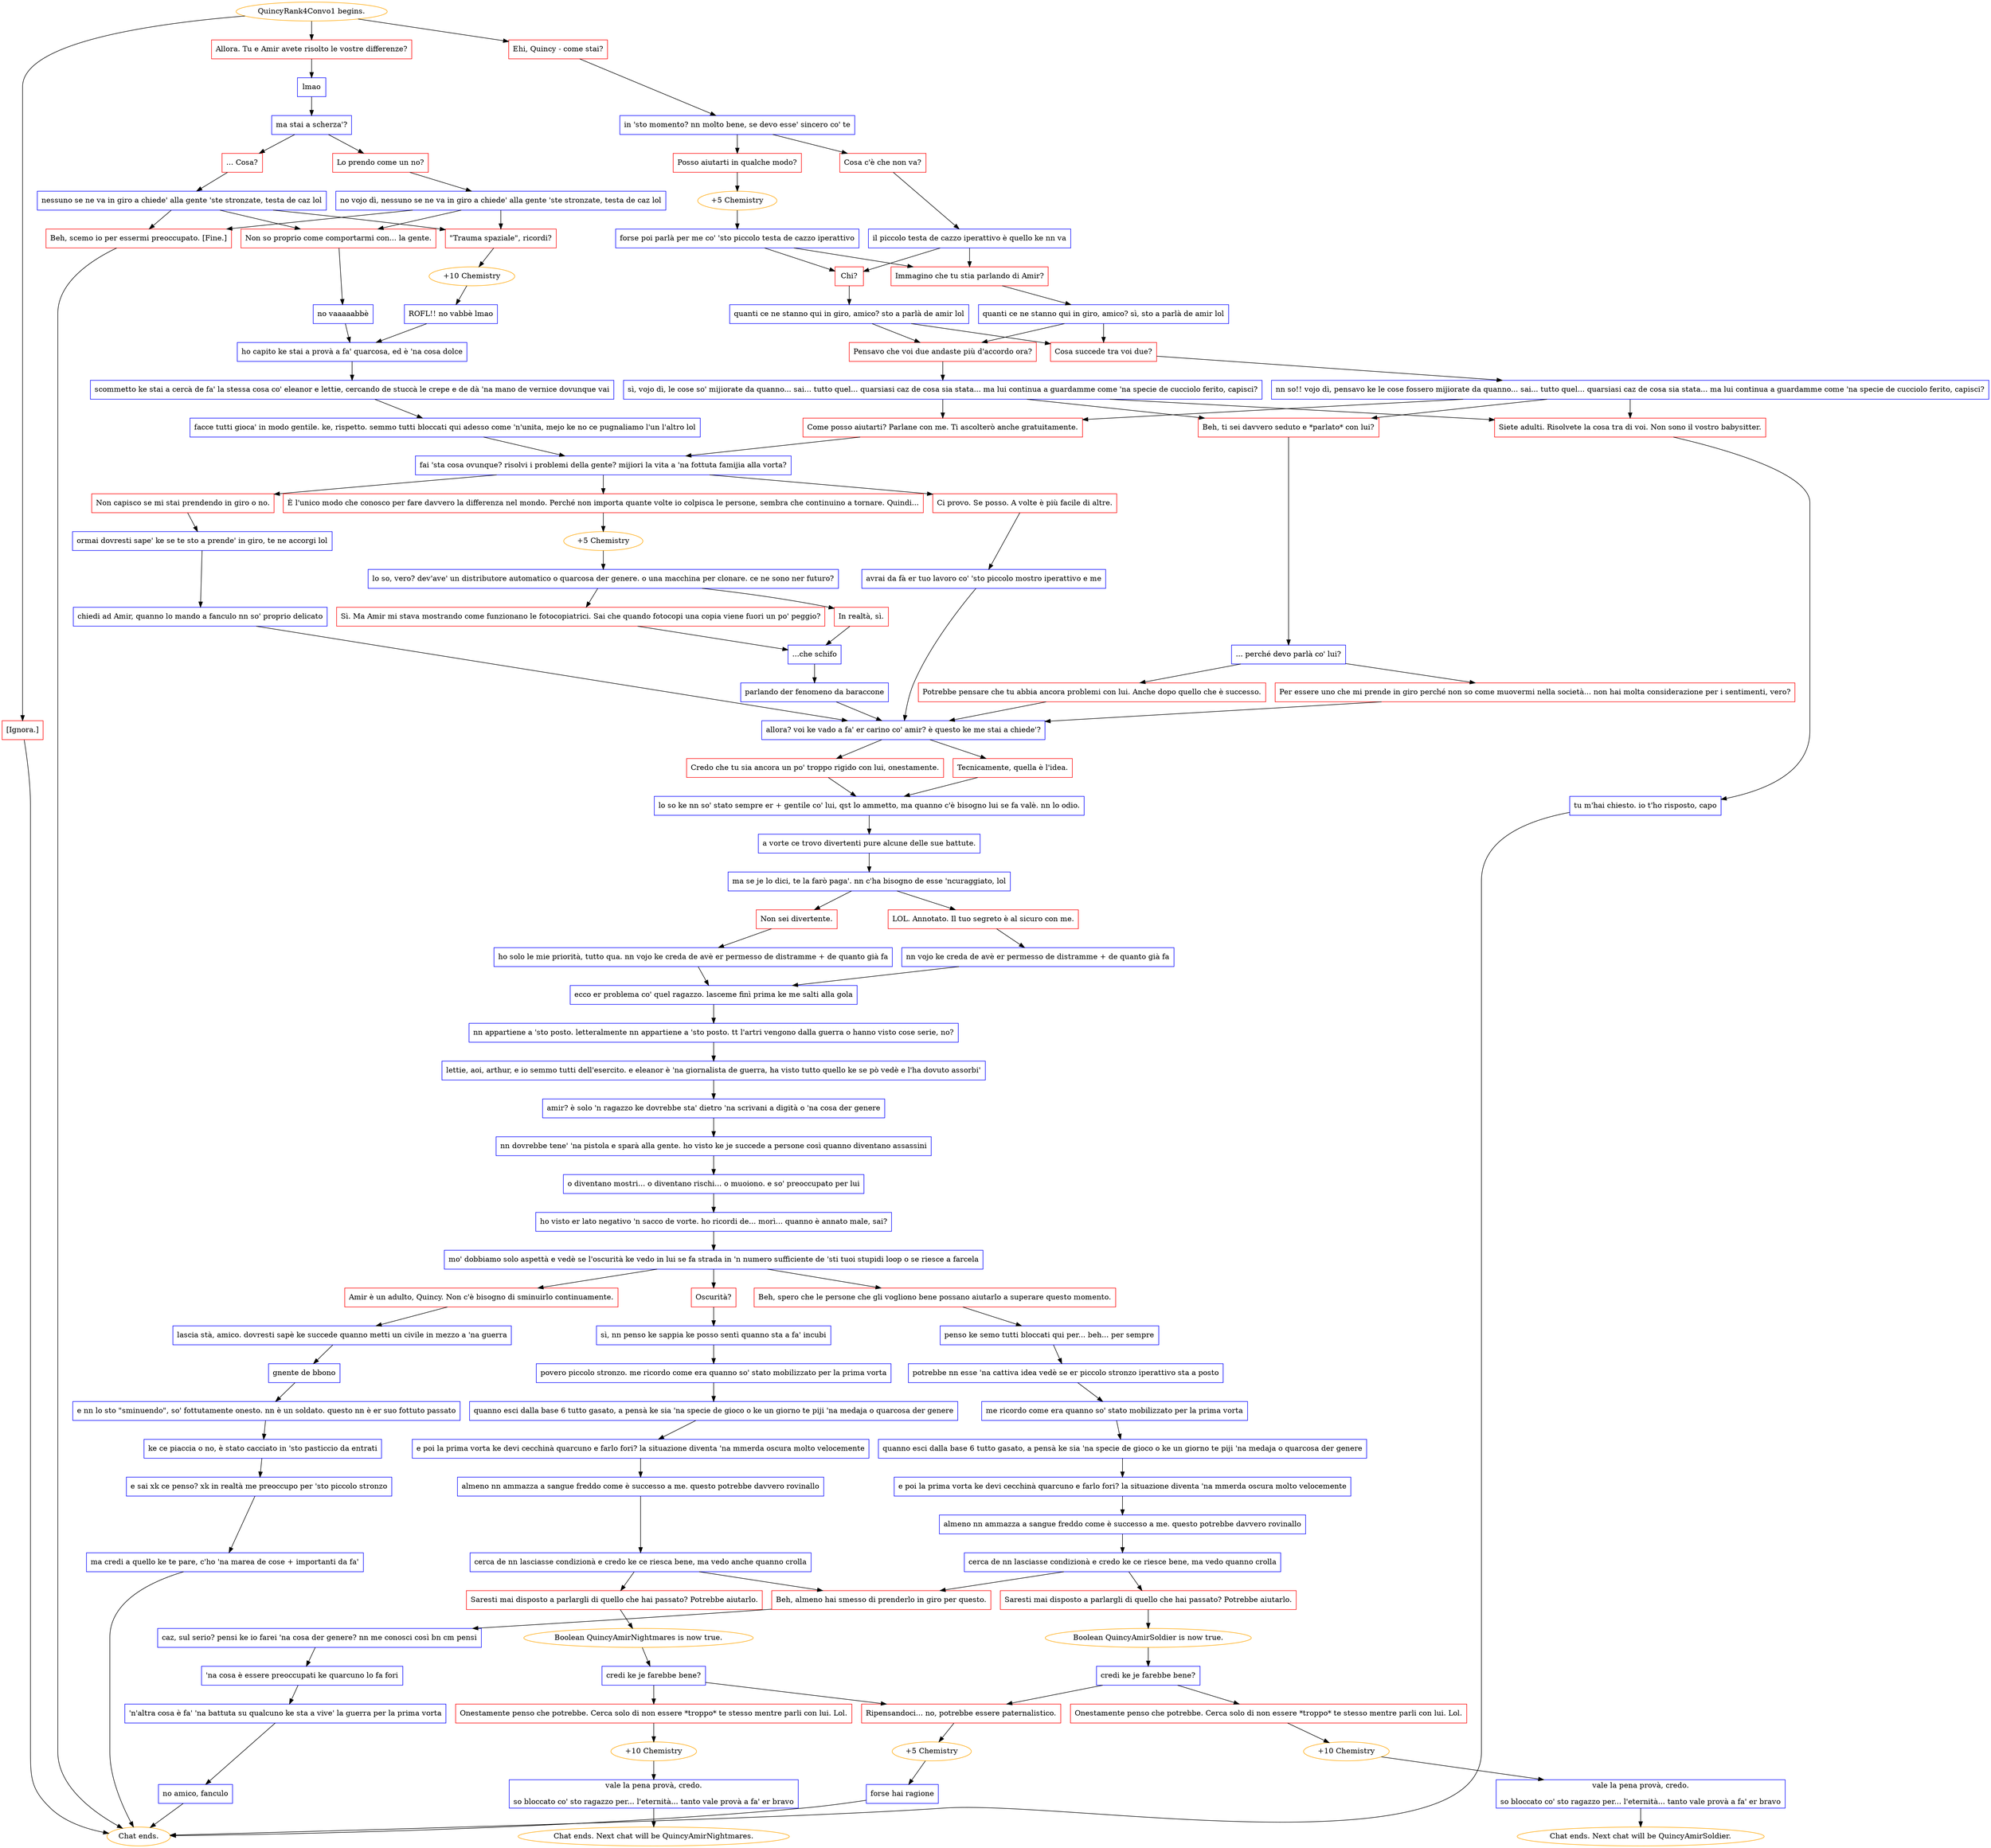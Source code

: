 digraph {
	"QuincyRank4Convo1 begins." [color=orange];
		"QuincyRank4Convo1 begins." -> j3737748864;
		"QuincyRank4Convo1 begins." -> j1366861259;
		"QuincyRank4Convo1 begins." -> j2041862867;
	j3737748864 [label="Ehi, Quincy - come stai?",shape=box,color=red];
		j3737748864 -> j1896943294;
	j1366861259 [label="Allora. Tu e Amir avete risolto le vostre differenze?",shape=box,color=red];
		j1366861259 -> j857567419;
	j2041862867 [label="[Ignora.]",shape=box,color=red];
		j2041862867 -> "Chat ends.";
	j1896943294 [label="in 'sto momento? nn molto bene, se devo esse' sincero co' te",shape=box,color=blue];
		j1896943294 -> j1559273495;
		j1896943294 -> j2998526044;
	j857567419 [label="lmao",shape=box,color=blue];
		j857567419 -> j2645032809;
	"Chat ends." [color=orange];
	j1559273495 [label="Cosa c'è che non va?",shape=box,color=red];
		j1559273495 -> j2081005289;
	j2998526044 [label="Posso aiutarti in qualche modo?",shape=box,color=red];
		j2998526044 -> j3736840867;
	j2645032809 [label="ma stai a scherza'?",shape=box,color=blue];
		j2645032809 -> j365127286;
		j2645032809 -> j259379074;
	j2081005289 [label="il piccolo testa de cazzo iperattivo è quello ke nn va",shape=box,color=blue];
		j2081005289 -> j777302593;
		j2081005289 -> j32289856;
	j3736840867 [label="+5 Chemistry",color=orange];
		j3736840867 -> j1130334454;
	j365127286 [label="... Cosa?",shape=box,color=red];
		j365127286 -> j1938915979;
	j259379074 [label="Lo prendo come un no?",shape=box,color=red];
		j259379074 -> j1359300638;
	j777302593 [label="Immagino che tu stia parlando di Amir?",shape=box,color=red];
		j777302593 -> j731189111;
	j32289856 [label="Chi?",shape=box,color=red];
		j32289856 -> j1597738076;
	j1130334454 [label="forse poi parlà per me co' 'sto piccolo testa de cazzo iperattivo",shape=box,color=blue];
		j1130334454 -> j777302593;
		j1130334454 -> j32289856;
	j1938915979 [label="nessuno se ne va in giro a chiede' alla gente 'ste stronzate, testa de caz lol",shape=box,color=blue];
		j1938915979 -> j1549216164;
		j1938915979 -> j1550085512;
		j1938915979 -> j1312308405;
	j1359300638 [label="no vojo dì, nessuno se ne va in giro a chiede' alla gente 'ste stronzate, testa de caz lol",shape=box,color=blue];
		j1359300638 -> j1549216164;
		j1359300638 -> j1550085512;
		j1359300638 -> j1312308405;
	j731189111 [label="quanti ce ne stanno qui in giro, amico? sì, sto a parlà de amir lol",shape=box,color=blue];
		j731189111 -> j302517704;
		j731189111 -> j1198922554;
	j1597738076 [label="quanti ce ne stanno qui in giro, amico? sto a parlà de amir lol",shape=box,color=blue];
		j1597738076 -> j302517704;
		j1597738076 -> j1198922554;
	j1549216164 [label="Non so proprio come comportarmi con... la gente.",shape=box,color=red];
		j1549216164 -> j2881523403;
	j1550085512 [label="\"Trauma spaziale\", ricordi?",shape=box,color=red];
		j1550085512 -> j3289619187;
	j1312308405 [label="Beh, scemo io per essermi preoccupato. [Fine.]",shape=box,color=red];
		j1312308405 -> "Chat ends.";
	j302517704 [label="Pensavo che voi due andaste più d'accordo ora?",shape=box,color=red];
		j302517704 -> j1569986382;
	j1198922554 [label="Cosa succede tra voi due?",shape=box,color=red];
		j1198922554 -> j2080899101;
	j2881523403 [label="no vaaaaabbè",shape=box,color=blue];
		j2881523403 -> j1744464444;
	j3289619187 [label="+10 Chemistry",color=orange];
		j3289619187 -> j2980145513;
	j1569986382 [label="sì, vojo dì, le cose so' mijiorate da quanno... sai... tutto quel... quarsiasi caz de cosa sia stata... ma lui continua a guardamme come 'na specie de cucciolo ferito, capisci?",shape=box,color=blue];
		j1569986382 -> j1785906802;
		j1569986382 -> j3890911753;
		j1569986382 -> j1565923481;
	j2080899101 [label="nn so!! vojo dì, pensavo ke le cose fossero mijiorate da quanno... sai... tutto quel... quarsiasi caz de cosa sia stata... ma lui continua a guardamme come 'na specie de cucciolo ferito, capisci?",shape=box,color=blue];
		j2080899101 -> j1785906802;
		j2080899101 -> j3890911753;
		j2080899101 -> j1565923481;
	j1744464444 [label="ho capito ke stai a provà a fa' quarcosa, ed è 'na cosa dolce",shape=box,color=blue];
		j1744464444 -> j643841817;
	j2980145513 [label="ROFL!! no vabbè lmao",shape=box,color=blue];
		j2980145513 -> j1744464444;
	j1785906802 [label="Beh, ti sei davvero seduto e *parlato* con lui?",shape=box,color=red];
		j1785906802 -> j2779771711;
	j3890911753 [label="Siete adulti. Risolvete la cosa tra di voi. Non sono il vostro babysitter.",shape=box,color=red];
		j3890911753 -> j3893664961;
	j1565923481 [label="Come posso aiutarti? Parlane con me. Ti ascolterò anche gratuitamente.",shape=box,color=red];
		j1565923481 -> j2422167336;
	j643841817 [label="scommetto ke stai a cercà de fa' la stessa cosa co' eleanor e lettie, cercando de stuccà le crepe e de dà 'na mano de vernice dovunque vai",shape=box,color=blue];
		j643841817 -> j4258269845;
	j2779771711 [label="... perché devo parlà co' lui?",shape=box,color=blue];
		j2779771711 -> j4207922518;
		j2779771711 -> j4222904976;
	j3893664961 [label="tu m'hai chiesto. io t'ho risposto, capo",shape=box,color=blue];
		j3893664961 -> "Chat ends.";
	j2422167336 [label="fai 'sta cosa ovunque? risolvi i problemi della gente? mijiori la vita a 'na fottuta famijia alla vorta?",shape=box,color=blue];
		j2422167336 -> j1602551522;
		j2422167336 -> j3113587530;
		j2422167336 -> j888333337;
	j4258269845 [label="facce tutti gioca' in modo gentile. ke, rispetto. semmo tutti bloccati qui adesso come 'n'unita, mejo ke no ce pugnaliamo l'un l'altro lol",shape=box,color=blue];
		j4258269845 -> j2422167336;
	j4207922518 [label="Potrebbe pensare che tu abbia ancora problemi con lui. Anche dopo quello che è successo.",shape=box,color=red];
		j4207922518 -> j829317574;
	j4222904976 [label="Per essere uno che mi prende in giro perché non so come muovermi nella società... non hai molta considerazione per i sentimenti, vero?",shape=box,color=red];
		j4222904976 -> j829317574;
	j1602551522 [label="Ci provo. Se posso. A volte è più facile di altre.",shape=box,color=red];
		j1602551522 -> j3377341972;
	j3113587530 [label="Non capisco se mi stai prendendo in giro o no.",shape=box,color=red];
		j3113587530 -> j2830338067;
	j888333337 [label="È l'unico modo che conosco per fare davvero la differenza nel mondo. Perché non importa quante volte io colpisca le persone, sembra che continuino a tornare. Quindi...",shape=box,color=red];
		j888333337 -> j941446293;
	j829317574 [label="allora? voi ke vado a fa' er carino co' amir? è questo ke me stai a chiede'?",shape=box,color=blue];
		j829317574 -> j3630165199;
		j829317574 -> j2488532906;
	j3377341972 [label="avrai da fà er tuo lavoro co' 'sto piccolo mostro iperattivo e me",shape=box,color=blue];
		j3377341972 -> j829317574;
	j2830338067 [label="ormai dovresti sape' ke se te sto a prende' in giro, te ne accorgi lol",shape=box,color=blue];
		j2830338067 -> j1790972093;
	j941446293 [label="+5 Chemistry",color=orange];
		j941446293 -> j894535440;
	j3630165199 [label="Tecnicamente, quella è l'idea.",shape=box,color=red];
		j3630165199 -> j4006484976;
	j2488532906 [label="Credo che tu sia ancora un po' troppo rigido con lui, onestamente.",shape=box,color=red];
		j2488532906 -> j4006484976;
	j1790972093 [label="chiedi ad Amir, quanno lo mando a fanculo nn so' proprio delicato",shape=box,color=blue];
		j1790972093 -> j829317574;
	j894535440 [label="lo so, vero? dev'ave' un distributore automatico o quarcosa der genere. o una macchina per clonare. ce ne sono ner futuro?",shape=box,color=blue];
		j894535440 -> j3287137654;
		j894535440 -> j793973463;
	j4006484976 [label="lo so ke nn so' stato sempre er + gentile co' lui, qst lo ammetto, ma quanno c'è bisogno lui se fa valè. nn lo odio.",shape=box,color=blue];
		j4006484976 -> j1484120292;
	j3287137654 [label="Sì. Ma Amir mi stava mostrando come funzionano le fotocopiatrici. Sai che quando fotocopi una copia viene fuori un po' peggio?",shape=box,color=red];
		j3287137654 -> j2530409211;
	j793973463 [label="In realtà, sì.",shape=box,color=red];
		j793973463 -> j2530409211;
	j1484120292 [label="a vorte ce trovo divertenti pure alcune delle sue battute.",shape=box,color=blue];
		j1484120292 -> j4294121690;
	j2530409211 [label="...che schifo",shape=box,color=blue];
		j2530409211 -> j296225147;
	j4294121690 [label="ma se je lo dici, te la farò paga'. nn c'ha bisogno de esse 'ncuraggiato, lol",shape=box,color=blue];
		j4294121690 -> j2163671365;
		j4294121690 -> j3483065248;
	j296225147 [label="parlando der fenomeno da baraccone",shape=box,color=blue];
		j296225147 -> j829317574;
	j2163671365 [label="LOL. Annotato. Il tuo segreto è al sicuro con me.",shape=box,color=red];
		j2163671365 -> j3093078953;
	j3483065248 [label="Non sei divertente.",shape=box,color=red];
		j3483065248 -> j1355321360;
	j3093078953 [label="nn vojo ke creda de avè er permesso de distramme + de quanto già fa",shape=box,color=blue];
		j3093078953 -> j2782595586;
	j1355321360 [label="ho solo le mie priorità, tutto qua. nn vojo ke creda de avè er permesso de distramme + de quanto già fa",shape=box,color=blue];
		j1355321360 -> j2782595586;
	j2782595586 [label="ecco er problema co' quel ragazzo. lasceme finì prima ke me salti alla gola",shape=box,color=blue];
		j2782595586 -> j911844122;
	j911844122 [label="nn appartiene a 'sto posto. letteralmente nn appartiene a 'sto posto. tt l'artri vengono dalla guerra o hanno visto cose serie, no?",shape=box,color=blue];
		j911844122 -> j3857548208;
	j3857548208 [label="lettie, aoi, arthur, e io semmo tutti dell'esercito. e eleanor è 'na giornalista de guerra, ha visto tutto quello ke se pò vedè e l'ha dovuto assorbi'",shape=box,color=blue];
		j3857548208 -> j4216436485;
	j4216436485 [label="amir? è solo 'n ragazzo ke dovrebbe sta' dietro 'na scrivani a digità o 'na cosa der genere",shape=box,color=blue];
		j4216436485 -> j1839787436;
	j1839787436 [label="nn dovrebbe tene' 'na pistola e sparà alla gente. ho visto ke je succede a persone così quanno diventano assassini",shape=box,color=blue];
		j1839787436 -> j2918626760;
	j2918626760 [label="o diventano mostri... o diventano rischi... o muoiono. e so' preoccupato per lui",shape=box,color=blue];
		j2918626760 -> j1167805346;
	j1167805346 [label="ho visto er lato negativo 'n sacco de vorte. ho ricordi de... morì... quanno è annato male, sai?",shape=box,color=blue];
		j1167805346 -> j395267534;
	j395267534 [label="mo' dobbiamo solo aspettà e vedè se l'oscurità ke vedo in lui se fa strada in 'n numero sufficiente de 'sti tuoi stupidi loop o se riesce a farcela",shape=box,color=blue];
		j395267534 -> j2984200591;
		j395267534 -> j4108252721;
		j395267534 -> j3879147748;
	j2984200591 [label="Beh, spero che le persone che gli vogliono bene possano aiutarlo a superare questo momento.",shape=box,color=red];
		j2984200591 -> j4111382776;
	j4108252721 [label="Oscurità?",shape=box,color=red];
		j4108252721 -> j111877578;
	j3879147748 [label="Amir è un adulto, Quincy. Non c'è bisogno di sminuirlo continuamente.",shape=box,color=red];
		j3879147748 -> j1361429057;
	j4111382776 [label="penso ke semo tutti bloccati qui per... beh... per sempre",shape=box,color=blue];
		j4111382776 -> j2408356041;
	j111877578 [label="sì, nn penso ke sappia ke posso sentì quanno sta a fa' incubi",shape=box,color=blue];
		j111877578 -> j3051084639;
	j1361429057 [label="lascia stà, amico. dovresti sapè ke succede quanno metti un civile in mezzo a 'na guerra",shape=box,color=blue];
		j1361429057 -> j1774843401;
	j2408356041 [label="potrebbe nn esse 'na cattiva idea vedè se er piccolo stronzo iperattivo sta a posto",shape=box,color=blue];
		j2408356041 -> j986318877;
	j3051084639 [label="povero piccolo stronzo. me ricordo come era quanno so' stato mobilizzato per la prima vorta",shape=box,color=blue];
		j3051084639 -> j900467319;
	j1774843401 [label="gnente de bbono",shape=box,color=blue];
		j1774843401 -> j1257033089;
	j986318877 [label="me ricordo come era quanno so' stato mobilizzato per la prima vorta",shape=box,color=blue];
		j986318877 -> j3993241281;
	j900467319 [label="quanno esci dalla base 6 tutto gasato, a pensà ke sia 'na specie de gioco o ke un giorno te piji 'na medaja o quarcosa der genere",shape=box,color=blue];
		j900467319 -> j804778838;
	j1257033089 [label="e nn lo sto \"sminuendo\", so' fottutamente onesto. nn è un soldato. questo nn è er suo fottuto passato",shape=box,color=blue];
		j1257033089 -> j2853859280;
	j3993241281 [label="quanno esci dalla base 6 tutto gasato, a pensà ke sia 'na specie de gioco o ke un giorno te piji 'na medaja o quarcosa der genere",shape=box,color=blue];
		j3993241281 -> j3901761381;
	j804778838 [label="e poi la prima vorta ke devi cecchinà quarcuno e farlo fori? la situazione diventa 'na mmerda oscura molto velocemente",shape=box,color=blue];
		j804778838 -> j1882056858;
	j2853859280 [label="ke ce piaccia o no, è stato cacciato in 'sto pasticcio da entrati",shape=box,color=blue];
		j2853859280 -> j99506179;
	j3901761381 [label="e poi la prima vorta ke devi cecchinà quarcuno e farlo fori? la situazione diventa 'na mmerda oscura molto velocemente",shape=box,color=blue];
		j3901761381 -> j1837187861;
	j1882056858 [label="almeno nn ammazza a sangue freddo come è successo a me. questo potrebbe davvero rovinallo",shape=box,color=blue];
		j1882056858 -> j435476893;
	j99506179 [label="e sai xk ce penso? xk in realtà me preoccupo per 'sto piccolo stronzo",shape=box,color=blue];
		j99506179 -> j3496924578;
	j1837187861 [label="almeno nn ammazza a sangue freddo come è successo a me. questo potrebbe davvero rovinallo",shape=box,color=blue];
		j1837187861 -> j2296039813;
	j435476893 [label="cerca de nn lasciasse condizionà e credo ke ce riesca bene, ma vedo anche quanno crolla",shape=box,color=blue];
		j435476893 -> j3753738140;
		j435476893 -> j660705434;
	j3496924578 [label="ma credi a quello ke te pare, c'ho 'na marea de cose + importanti da fa'",shape=box,color=blue];
		j3496924578 -> "Chat ends.";
	j2296039813 [label="cerca de nn lasciasse condizionà e credo ke ce riesce bene, ma vedo quanno crolla",shape=box,color=blue];
		j2296039813 -> j495910813;
		j2296039813 -> j660705434;
	j3753738140 [label="Saresti mai disposto a parlargli di quello che hai passato? Potrebbe aiutarlo.",shape=box,color=red];
		j3753738140 -> j3664525845;
	j660705434 [label="Beh, almeno hai smesso di prenderlo in giro per questo.",shape=box,color=red];
		j660705434 -> j1348279867;
	j495910813 [label="Saresti mai disposto a parlargli di quello che hai passato? Potrebbe aiutarlo.",shape=box,color=red];
		j495910813 -> j2211531318;
	j3664525845 [label="Boolean QuincyAmirNightmares is now true.",color=orange];
		j3664525845 -> j1025959693;
	j1348279867 [label="caz, sul serio? pensi ke io farei 'na cosa der genere? nn me conosci così bn cm pensi",shape=box,color=blue];
		j1348279867 -> j2218676310;
	j2211531318 [label="Boolean QuincyAmirSoldier is now true.",color=orange];
		j2211531318 -> j1192648626;
	j1025959693 [label="credi ke je farebbe bene?",shape=box,color=blue];
		j1025959693 -> j488882800;
		j1025959693 -> j2967336258;
	j2218676310 [label="'na cosa è essere preoccupati ke quarcuno lo fa fori",shape=box,color=blue];
		j2218676310 -> j3721369333;
	j1192648626 [label="credi ke je farebbe bene?",shape=box,color=blue];
		j1192648626 -> j23676206;
		j1192648626 -> j2967336258;
	j488882800 [label="Onestamente penso che potrebbe. Cerca solo di non essere *troppo* te stesso mentre parli con lui. Lol.",shape=box,color=red];
		j488882800 -> j748867063;
	j2967336258 [label="Ripensandoci... no, potrebbe essere paternalistico.",shape=box,color=red];
		j2967336258 -> j3417753768;
	j3721369333 [label="'n'altra cosa è fa' 'na battuta su qualcuno ke sta a vive' la guerra per la prima vorta",shape=box,color=blue];
		j3721369333 -> j2132864873;
	j23676206 [label="Onestamente penso che potrebbe. Cerca solo di non essere *troppo* te stesso mentre parli con lui. Lol.",shape=box,color=red];
		j23676206 -> j1265250291;
	j748867063 [label="+10 Chemistry",color=orange];
		j748867063 -> j693605471;
	j3417753768 [label="+5 Chemistry",color=orange];
		j3417753768 -> j654228926;
	j2132864873 [label="no amico, fanculo",shape=box,color=blue];
		j2132864873 -> "Chat ends.";
	j1265250291 [label="+10 Chemistry",color=orange];
		j1265250291 -> j2640589661;
	j693605471 [label="vale la pena provà, credo.
so bloccato co' sto ragazzo per... l'eternità... tanto vale provà a fa' er bravo",shape=box,color=blue];
		j693605471 -> "Chat ends. Next chat will be QuincyAmirNightmares.";
	j654228926 [label="forse hai ragione",shape=box,color=blue];
		j654228926 -> "Chat ends.";
	j2640589661 [label="vale la pena provà, credo.
so bloccato co' sto ragazzo per... l'eternità... tanto vale provà a fa' er bravo",shape=box,color=blue];
		j2640589661 -> "Chat ends. Next chat will be QuincyAmirSoldier.";
	"Chat ends. Next chat will be QuincyAmirNightmares." [color=orange];
	"Chat ends. Next chat will be QuincyAmirSoldier." [color=orange];
}